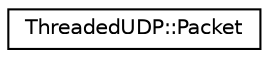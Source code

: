 digraph "Graphical Class Hierarchy"
{
 // LATEX_PDF_SIZE
  edge [fontname="Helvetica",fontsize="10",labelfontname="Helvetica",labelfontsize="10"];
  node [fontname="Helvetica",fontsize="10",shape=record];
  rankdir="LR";
  Node0 [label="ThreadedUDP::Packet",height=0.2,width=0.4,color="black", fillcolor="white", style="filled",URL="$structThreadedUDP_1_1Packet.html",tooltip=" "];
}
